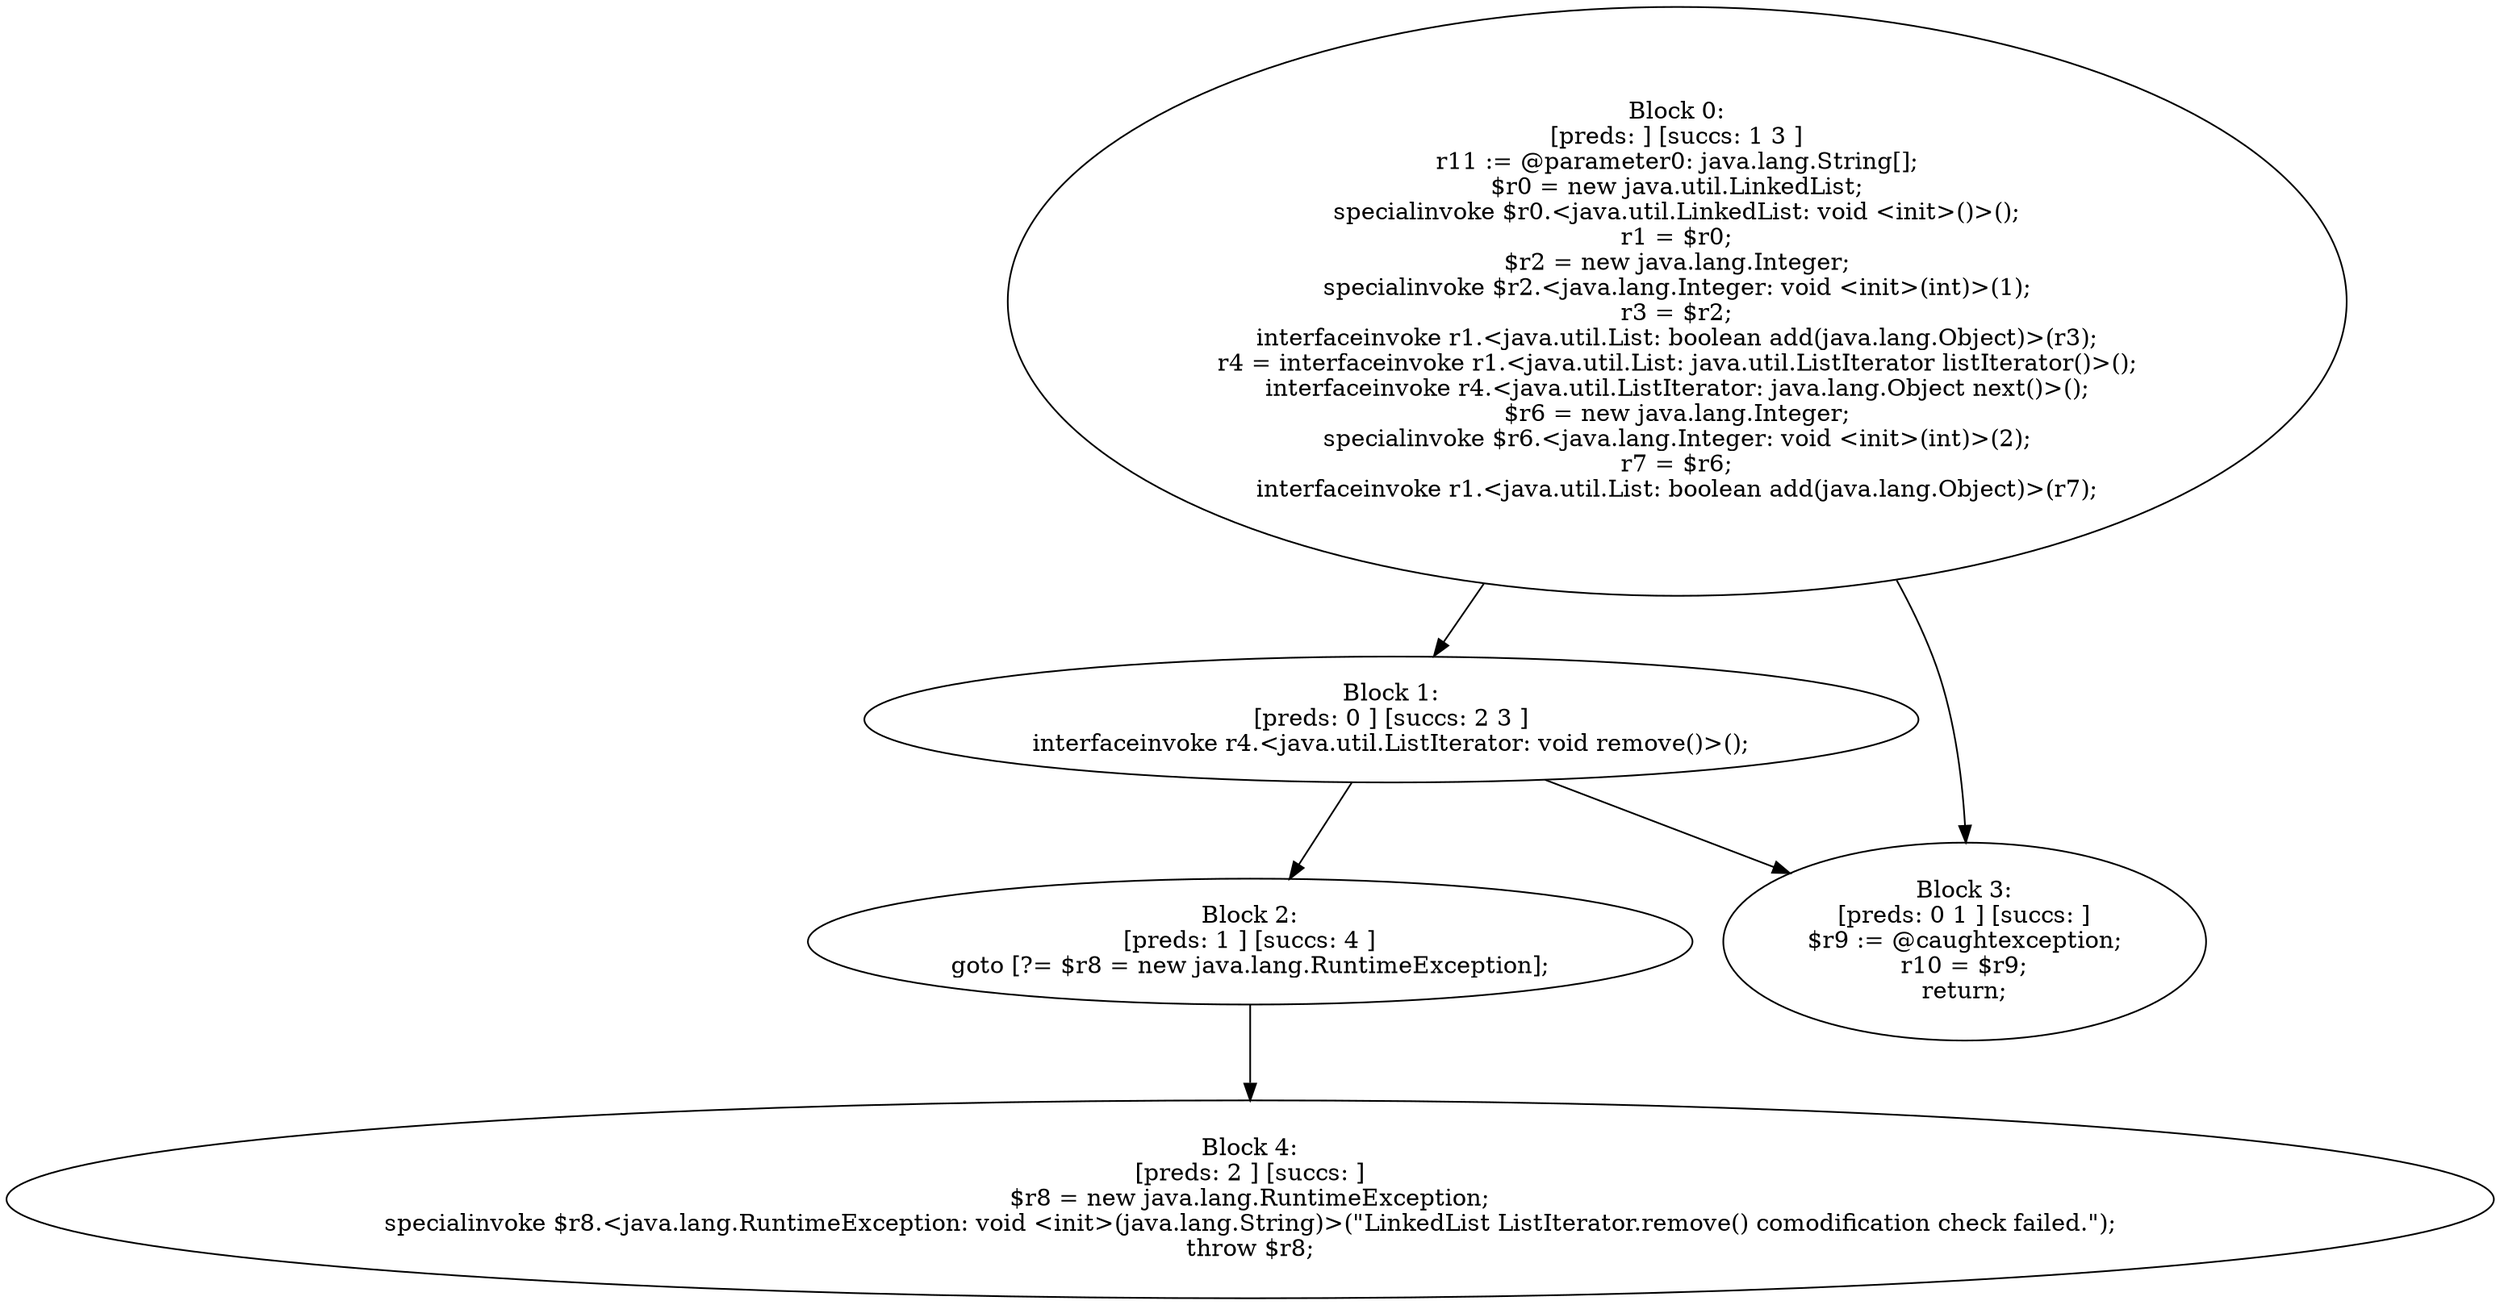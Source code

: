 digraph "unitGraph" {
    "Block 0:
[preds: ] [succs: 1 3 ]
r11 := @parameter0: java.lang.String[];
$r0 = new java.util.LinkedList;
specialinvoke $r0.<java.util.LinkedList: void <init>()>();
r1 = $r0;
$r2 = new java.lang.Integer;
specialinvoke $r2.<java.lang.Integer: void <init>(int)>(1);
r3 = $r2;
interfaceinvoke r1.<java.util.List: boolean add(java.lang.Object)>(r3);
r4 = interfaceinvoke r1.<java.util.List: java.util.ListIterator listIterator()>();
interfaceinvoke r4.<java.util.ListIterator: java.lang.Object next()>();
$r6 = new java.lang.Integer;
specialinvoke $r6.<java.lang.Integer: void <init>(int)>(2);
r7 = $r6;
interfaceinvoke r1.<java.util.List: boolean add(java.lang.Object)>(r7);
"
    "Block 1:
[preds: 0 ] [succs: 2 3 ]
interfaceinvoke r4.<java.util.ListIterator: void remove()>();
"
    "Block 2:
[preds: 1 ] [succs: 4 ]
goto [?= $r8 = new java.lang.RuntimeException];
"
    "Block 3:
[preds: 0 1 ] [succs: ]
$r9 := @caughtexception;
r10 = $r9;
return;
"
    "Block 4:
[preds: 2 ] [succs: ]
$r8 = new java.lang.RuntimeException;
specialinvoke $r8.<java.lang.RuntimeException: void <init>(java.lang.String)>(\"LinkedList ListIterator.remove() comodification check failed.\");
throw $r8;
"
    "Block 0:
[preds: ] [succs: 1 3 ]
r11 := @parameter0: java.lang.String[];
$r0 = new java.util.LinkedList;
specialinvoke $r0.<java.util.LinkedList: void <init>()>();
r1 = $r0;
$r2 = new java.lang.Integer;
specialinvoke $r2.<java.lang.Integer: void <init>(int)>(1);
r3 = $r2;
interfaceinvoke r1.<java.util.List: boolean add(java.lang.Object)>(r3);
r4 = interfaceinvoke r1.<java.util.List: java.util.ListIterator listIterator()>();
interfaceinvoke r4.<java.util.ListIterator: java.lang.Object next()>();
$r6 = new java.lang.Integer;
specialinvoke $r6.<java.lang.Integer: void <init>(int)>(2);
r7 = $r6;
interfaceinvoke r1.<java.util.List: boolean add(java.lang.Object)>(r7);
"->"Block 1:
[preds: 0 ] [succs: 2 3 ]
interfaceinvoke r4.<java.util.ListIterator: void remove()>();
";
    "Block 0:
[preds: ] [succs: 1 3 ]
r11 := @parameter0: java.lang.String[];
$r0 = new java.util.LinkedList;
specialinvoke $r0.<java.util.LinkedList: void <init>()>();
r1 = $r0;
$r2 = new java.lang.Integer;
specialinvoke $r2.<java.lang.Integer: void <init>(int)>(1);
r3 = $r2;
interfaceinvoke r1.<java.util.List: boolean add(java.lang.Object)>(r3);
r4 = interfaceinvoke r1.<java.util.List: java.util.ListIterator listIterator()>();
interfaceinvoke r4.<java.util.ListIterator: java.lang.Object next()>();
$r6 = new java.lang.Integer;
specialinvoke $r6.<java.lang.Integer: void <init>(int)>(2);
r7 = $r6;
interfaceinvoke r1.<java.util.List: boolean add(java.lang.Object)>(r7);
"->"Block 3:
[preds: 0 1 ] [succs: ]
$r9 := @caughtexception;
r10 = $r9;
return;
";
    "Block 1:
[preds: 0 ] [succs: 2 3 ]
interfaceinvoke r4.<java.util.ListIterator: void remove()>();
"->"Block 2:
[preds: 1 ] [succs: 4 ]
goto [?= $r8 = new java.lang.RuntimeException];
";
    "Block 1:
[preds: 0 ] [succs: 2 3 ]
interfaceinvoke r4.<java.util.ListIterator: void remove()>();
"->"Block 3:
[preds: 0 1 ] [succs: ]
$r9 := @caughtexception;
r10 = $r9;
return;
";
    "Block 2:
[preds: 1 ] [succs: 4 ]
goto [?= $r8 = new java.lang.RuntimeException];
"->"Block 4:
[preds: 2 ] [succs: ]
$r8 = new java.lang.RuntimeException;
specialinvoke $r8.<java.lang.RuntimeException: void <init>(java.lang.String)>(\"LinkedList ListIterator.remove() comodification check failed.\");
throw $r8;
";
}
